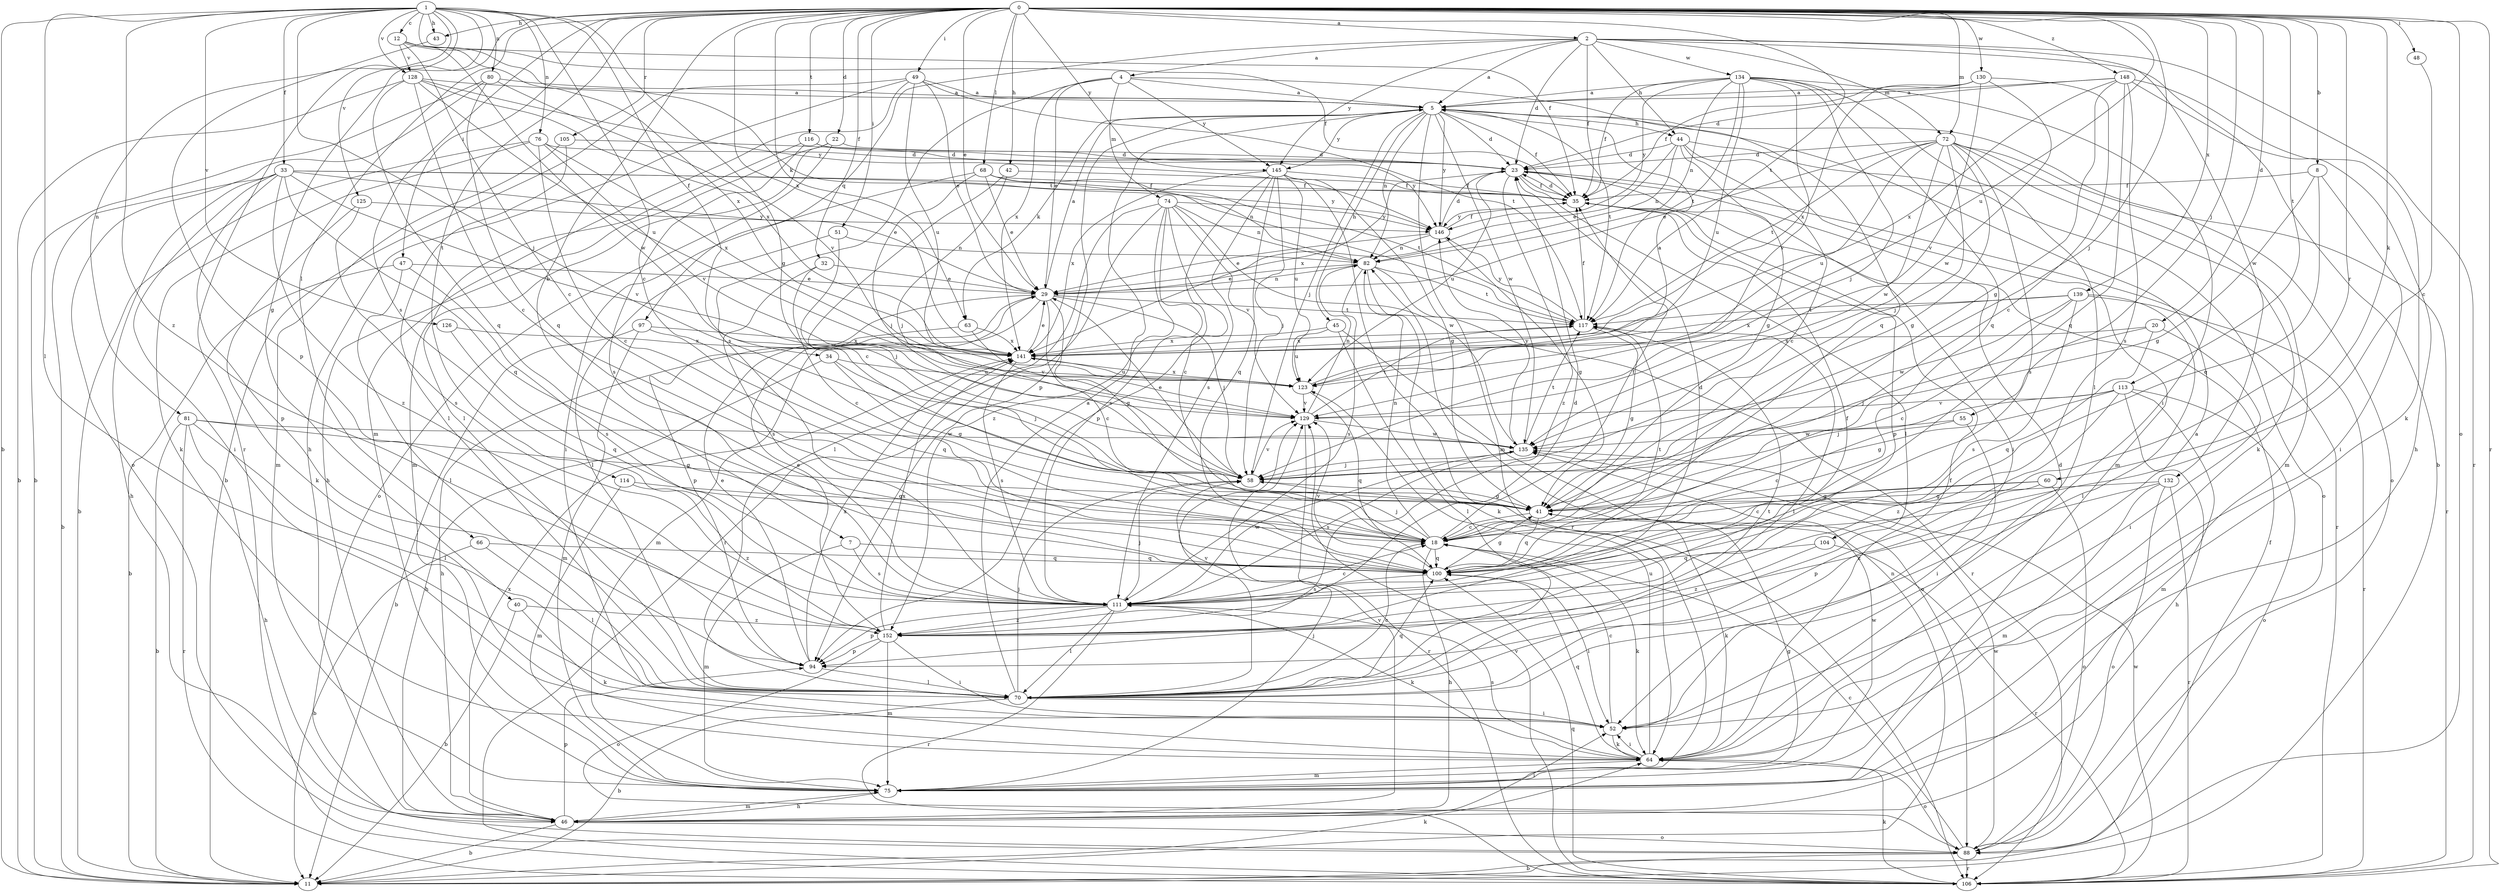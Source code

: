 strict digraph  {
0;
1;
2;
4;
5;
7;
8;
11;
12;
18;
20;
22;
23;
29;
32;
33;
34;
35;
40;
41;
42;
43;
44;
45;
46;
47;
48;
49;
51;
52;
55;
58;
60;
63;
64;
66;
68;
70;
72;
74;
75;
76;
80;
81;
82;
88;
94;
97;
100;
104;
105;
106;
111;
113;
114;
116;
117;
123;
125;
126;
128;
129;
130;
132;
134;
135;
139;
141;
145;
146;
148;
152;
0 -> 2  [label=a];
0 -> 7  [label=b];
0 -> 8  [label=b];
0 -> 20  [label=d];
0 -> 22  [label=d];
0 -> 29  [label=e];
0 -> 32  [label=f];
0 -> 40  [label=g];
0 -> 42  [label=h];
0 -> 43  [label=h];
0 -> 47  [label=i];
0 -> 48  [label=i];
0 -> 49  [label=i];
0 -> 51  [label=i];
0 -> 55  [label=j];
0 -> 58  [label=j];
0 -> 60  [label=k];
0 -> 63  [label=k];
0 -> 66  [label=l];
0 -> 68  [label=l];
0 -> 72  [label=m];
0 -> 88  [label=o];
0 -> 104  [label=r];
0 -> 105  [label=r];
0 -> 106  [label=r];
0 -> 111  [label=s];
0 -> 113  [label=t];
0 -> 114  [label=t];
0 -> 116  [label=t];
0 -> 117  [label=t];
0 -> 123  [label=u];
0 -> 130  [label=w];
0 -> 139  [label=x];
0 -> 141  [label=x];
0 -> 145  [label=y];
0 -> 148  [label=z];
1 -> 11  [label=b];
1 -> 12  [label=c];
1 -> 18  [label=c];
1 -> 33  [label=f];
1 -> 34  [label=f];
1 -> 35  [label=f];
1 -> 41  [label=g];
1 -> 43  [label=h];
1 -> 58  [label=j];
1 -> 70  [label=l];
1 -> 76  [label=n];
1 -> 80  [label=n];
1 -> 81  [label=n];
1 -> 106  [label=r];
1 -> 125  [label=v];
1 -> 126  [label=v];
1 -> 128  [label=v];
1 -> 152  [label=z];
2 -> 4  [label=a];
2 -> 5  [label=a];
2 -> 11  [label=b];
2 -> 23  [label=d];
2 -> 35  [label=f];
2 -> 44  [label=h];
2 -> 72  [label=m];
2 -> 97  [label=q];
2 -> 106  [label=r];
2 -> 132  [label=w];
2 -> 134  [label=w];
2 -> 145  [label=y];
4 -> 5  [label=a];
4 -> 29  [label=e];
4 -> 74  [label=m];
4 -> 100  [label=q];
4 -> 111  [label=s];
4 -> 141  [label=x];
4 -> 145  [label=y];
5 -> 23  [label=d];
5 -> 35  [label=f];
5 -> 44  [label=h];
5 -> 45  [label=h];
5 -> 58  [label=j];
5 -> 63  [label=k];
5 -> 75  [label=m];
5 -> 82  [label=n];
5 -> 88  [label=o];
5 -> 94  [label=p];
5 -> 117  [label=t];
5 -> 135  [label=w];
5 -> 145  [label=y];
5 -> 146  [label=y];
7 -> 75  [label=m];
7 -> 100  [label=q];
7 -> 111  [label=s];
8 -> 35  [label=f];
8 -> 41  [label=g];
8 -> 52  [label=i];
8 -> 100  [label=q];
11 -> 35  [label=f];
11 -> 64  [label=k];
11 -> 82  [label=n];
12 -> 18  [label=c];
12 -> 35  [label=f];
12 -> 117  [label=t];
12 -> 128  [label=v];
12 -> 135  [label=w];
12 -> 141  [label=x];
18 -> 35  [label=f];
18 -> 46  [label=h];
18 -> 58  [label=j];
18 -> 64  [label=k];
18 -> 82  [label=n];
18 -> 100  [label=q];
20 -> 52  [label=i];
20 -> 58  [label=j];
20 -> 100  [label=q];
20 -> 141  [label=x];
22 -> 23  [label=d];
22 -> 46  [label=h];
22 -> 75  [label=m];
22 -> 88  [label=o];
23 -> 35  [label=f];
23 -> 52  [label=i];
23 -> 70  [label=l];
23 -> 106  [label=r];
23 -> 123  [label=u];
23 -> 141  [label=x];
23 -> 152  [label=z];
29 -> 5  [label=a];
29 -> 18  [label=c];
29 -> 41  [label=g];
29 -> 58  [label=j];
29 -> 75  [label=m];
29 -> 82  [label=n];
29 -> 94  [label=p];
29 -> 117  [label=t];
32 -> 18  [label=c];
32 -> 29  [label=e];
32 -> 111  [label=s];
33 -> 11  [label=b];
33 -> 29  [label=e];
33 -> 35  [label=f];
33 -> 46  [label=h];
33 -> 52  [label=i];
33 -> 94  [label=p];
33 -> 100  [label=q];
33 -> 129  [label=v];
33 -> 146  [label=y];
33 -> 152  [label=z];
34 -> 41  [label=g];
34 -> 46  [label=h];
34 -> 58  [label=j];
34 -> 123  [label=u];
35 -> 23  [label=d];
35 -> 94  [label=p];
35 -> 146  [label=y];
40 -> 11  [label=b];
40 -> 64  [label=k];
40 -> 152  [label=z];
41 -> 18  [label=c];
41 -> 64  [label=k];
41 -> 100  [label=q];
42 -> 18  [label=c];
42 -> 35  [label=f];
42 -> 58  [label=j];
43 -> 94  [label=p];
44 -> 18  [label=c];
44 -> 23  [label=d];
44 -> 29  [label=e];
44 -> 41  [label=g];
44 -> 75  [label=m];
44 -> 82  [label=n];
44 -> 88  [label=o];
45 -> 70  [label=l];
45 -> 88  [label=o];
45 -> 123  [label=u];
45 -> 141  [label=x];
46 -> 11  [label=b];
46 -> 52  [label=i];
46 -> 75  [label=m];
46 -> 88  [label=o];
46 -> 94  [label=p];
46 -> 129  [label=v];
46 -> 141  [label=x];
47 -> 11  [label=b];
47 -> 29  [label=e];
47 -> 70  [label=l];
47 -> 111  [label=s];
48 -> 18  [label=c];
49 -> 5  [label=a];
49 -> 11  [label=b];
49 -> 29  [label=e];
49 -> 46  [label=h];
49 -> 75  [label=m];
49 -> 117  [label=t];
49 -> 123  [label=u];
51 -> 58  [label=j];
51 -> 70  [label=l];
51 -> 82  [label=n];
52 -> 18  [label=c];
52 -> 64  [label=k];
55 -> 18  [label=c];
55 -> 52  [label=i];
55 -> 135  [label=w];
58 -> 29  [label=e];
58 -> 41  [label=g];
58 -> 129  [label=v];
60 -> 18  [label=c];
60 -> 41  [label=g];
60 -> 88  [label=o];
60 -> 94  [label=p];
63 -> 46  [label=h];
63 -> 129  [label=v];
63 -> 141  [label=x];
64 -> 5  [label=a];
64 -> 23  [label=d];
64 -> 35  [label=f];
64 -> 52  [label=i];
64 -> 75  [label=m];
64 -> 88  [label=o];
64 -> 100  [label=q];
64 -> 111  [label=s];
64 -> 123  [label=u];
66 -> 11  [label=b];
66 -> 70  [label=l];
66 -> 100  [label=q];
68 -> 29  [label=e];
68 -> 35  [label=f];
68 -> 52  [label=i];
68 -> 58  [label=j];
68 -> 82  [label=n];
68 -> 117  [label=t];
70 -> 5  [label=a];
70 -> 11  [label=b];
70 -> 18  [label=c];
70 -> 52  [label=i];
70 -> 58  [label=j];
70 -> 100  [label=q];
70 -> 117  [label=t];
70 -> 129  [label=v];
72 -> 23  [label=d];
72 -> 29  [label=e];
72 -> 41  [label=g];
72 -> 58  [label=j];
72 -> 64  [label=k];
72 -> 75  [label=m];
72 -> 106  [label=r];
72 -> 111  [label=s];
72 -> 117  [label=t];
72 -> 123  [label=u];
72 -> 135  [label=w];
74 -> 18  [label=c];
74 -> 70  [label=l];
74 -> 82  [label=n];
74 -> 106  [label=r];
74 -> 111  [label=s];
74 -> 129  [label=v];
74 -> 135  [label=w];
74 -> 146  [label=y];
74 -> 152  [label=z];
75 -> 41  [label=g];
75 -> 46  [label=h];
75 -> 58  [label=j];
75 -> 135  [label=w];
76 -> 11  [label=b];
76 -> 18  [label=c];
76 -> 23  [label=d];
76 -> 64  [label=k];
76 -> 129  [label=v];
76 -> 141  [label=x];
80 -> 5  [label=a];
80 -> 11  [label=b];
80 -> 88  [label=o];
80 -> 100  [label=q];
80 -> 129  [label=v];
81 -> 11  [label=b];
81 -> 41  [label=g];
81 -> 46  [label=h];
81 -> 70  [label=l];
81 -> 106  [label=r];
81 -> 135  [label=w];
82 -> 29  [label=e];
82 -> 64  [label=k];
82 -> 106  [label=r];
82 -> 111  [label=s];
82 -> 117  [label=t];
88 -> 11  [label=b];
88 -> 18  [label=c];
88 -> 106  [label=r];
88 -> 135  [label=w];
94 -> 29  [label=e];
94 -> 70  [label=l];
94 -> 141  [label=x];
97 -> 11  [label=b];
97 -> 75  [label=m];
97 -> 100  [label=q];
97 -> 141  [label=x];
100 -> 41  [label=g];
100 -> 52  [label=i];
100 -> 111  [label=s];
100 -> 117  [label=t];
100 -> 129  [label=v];
104 -> 100  [label=q];
104 -> 106  [label=r];
104 -> 152  [label=z];
105 -> 23  [label=d];
105 -> 70  [label=l];
105 -> 75  [label=m];
106 -> 64  [label=k];
106 -> 100  [label=q];
106 -> 129  [label=v];
106 -> 135  [label=w];
111 -> 18  [label=c];
111 -> 23  [label=d];
111 -> 58  [label=j];
111 -> 64  [label=k];
111 -> 70  [label=l];
111 -> 94  [label=p];
111 -> 106  [label=r];
111 -> 135  [label=w];
111 -> 152  [label=z];
113 -> 41  [label=g];
113 -> 46  [label=h];
113 -> 58  [label=j];
113 -> 75  [label=m];
113 -> 88  [label=o];
113 -> 129  [label=v];
113 -> 152  [label=z];
114 -> 41  [label=g];
114 -> 75  [label=m];
114 -> 152  [label=z];
116 -> 23  [label=d];
116 -> 70  [label=l];
116 -> 111  [label=s];
116 -> 146  [label=y];
117 -> 35  [label=f];
117 -> 41  [label=g];
117 -> 70  [label=l];
117 -> 141  [label=x];
117 -> 146  [label=y];
123 -> 5  [label=a];
123 -> 100  [label=q];
123 -> 129  [label=v];
123 -> 141  [label=x];
125 -> 64  [label=k];
125 -> 111  [label=s];
125 -> 146  [label=y];
126 -> 100  [label=q];
126 -> 141  [label=x];
128 -> 5  [label=a];
128 -> 11  [label=b];
128 -> 18  [label=c];
128 -> 100  [label=q];
128 -> 123  [label=u];
128 -> 141  [label=x];
128 -> 146  [label=y];
129 -> 82  [label=n];
129 -> 106  [label=r];
129 -> 117  [label=t];
129 -> 135  [label=w];
130 -> 5  [label=a];
130 -> 18  [label=c];
130 -> 35  [label=f];
130 -> 129  [label=v];
130 -> 135  [label=w];
130 -> 141  [label=x];
132 -> 41  [label=g];
132 -> 75  [label=m];
132 -> 88  [label=o];
132 -> 106  [label=r];
132 -> 152  [label=z];
134 -> 5  [label=a];
134 -> 35  [label=f];
134 -> 52  [label=i];
134 -> 58  [label=j];
134 -> 70  [label=l];
134 -> 82  [label=n];
134 -> 100  [label=q];
134 -> 117  [label=t];
134 -> 123  [label=u];
134 -> 129  [label=v];
134 -> 146  [label=y];
135 -> 58  [label=j];
135 -> 111  [label=s];
135 -> 117  [label=t];
135 -> 146  [label=y];
139 -> 18  [label=c];
139 -> 70  [label=l];
139 -> 106  [label=r];
139 -> 111  [label=s];
139 -> 117  [label=t];
139 -> 135  [label=w];
139 -> 141  [label=x];
141 -> 29  [label=e];
141 -> 111  [label=s];
141 -> 123  [label=u];
145 -> 35  [label=f];
145 -> 41  [label=g];
145 -> 58  [label=j];
145 -> 94  [label=p];
145 -> 100  [label=q];
145 -> 106  [label=r];
145 -> 111  [label=s];
145 -> 123  [label=u];
145 -> 141  [label=x];
146 -> 23  [label=d];
146 -> 29  [label=e];
146 -> 35  [label=f];
146 -> 41  [label=g];
146 -> 82  [label=n];
148 -> 5  [label=a];
148 -> 23  [label=d];
148 -> 41  [label=g];
148 -> 46  [label=h];
148 -> 64  [label=k];
148 -> 100  [label=q];
148 -> 111  [label=s];
148 -> 141  [label=x];
152 -> 23  [label=d];
152 -> 29  [label=e];
152 -> 35  [label=f];
152 -> 52  [label=i];
152 -> 75  [label=m];
152 -> 88  [label=o];
152 -> 94  [label=p];
152 -> 141  [label=x];
}
